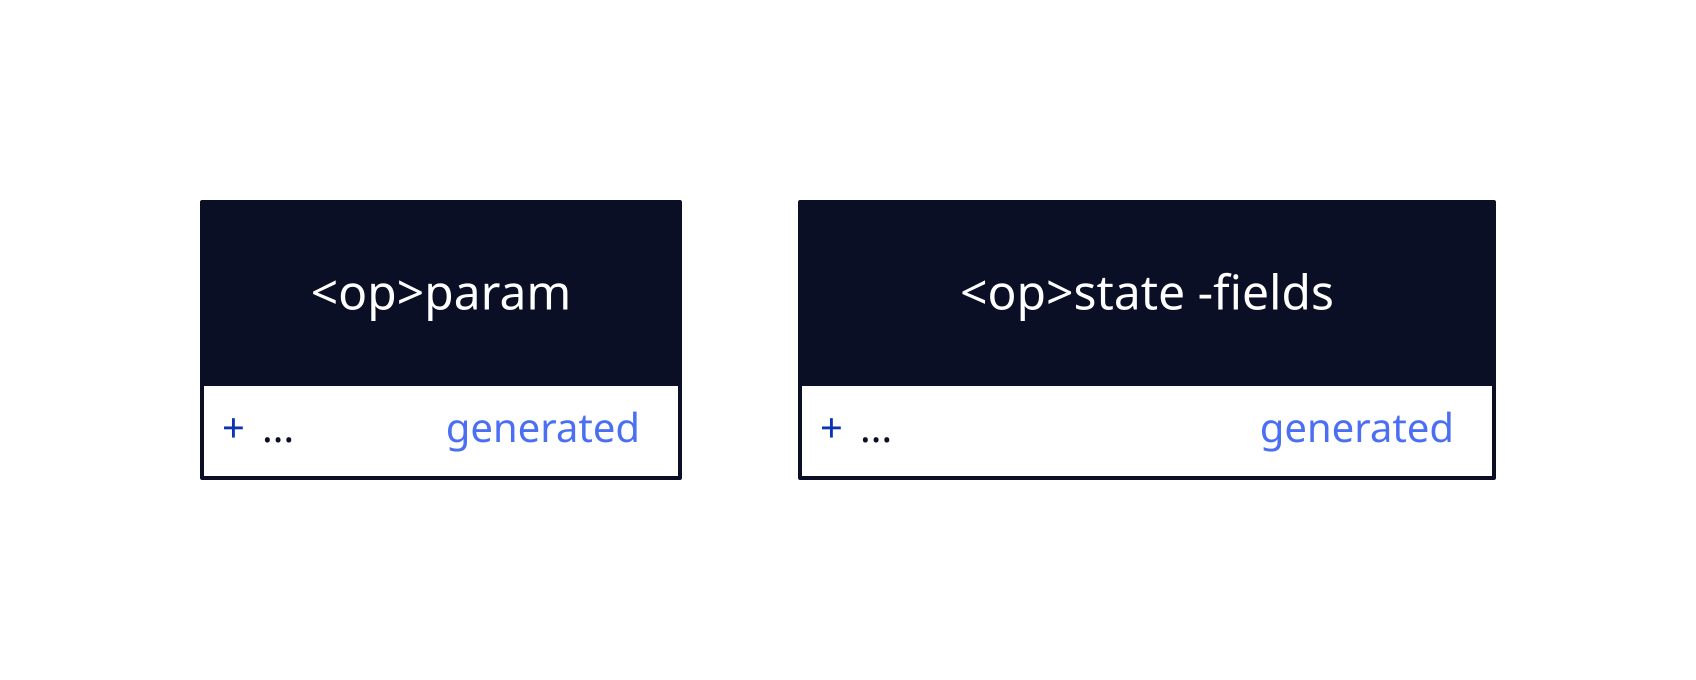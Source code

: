 
"<op>param": {
    shape: class
    "...":"generated"
}

"<op>state -fields": {
    shape: class
    "...":"generated"
}
